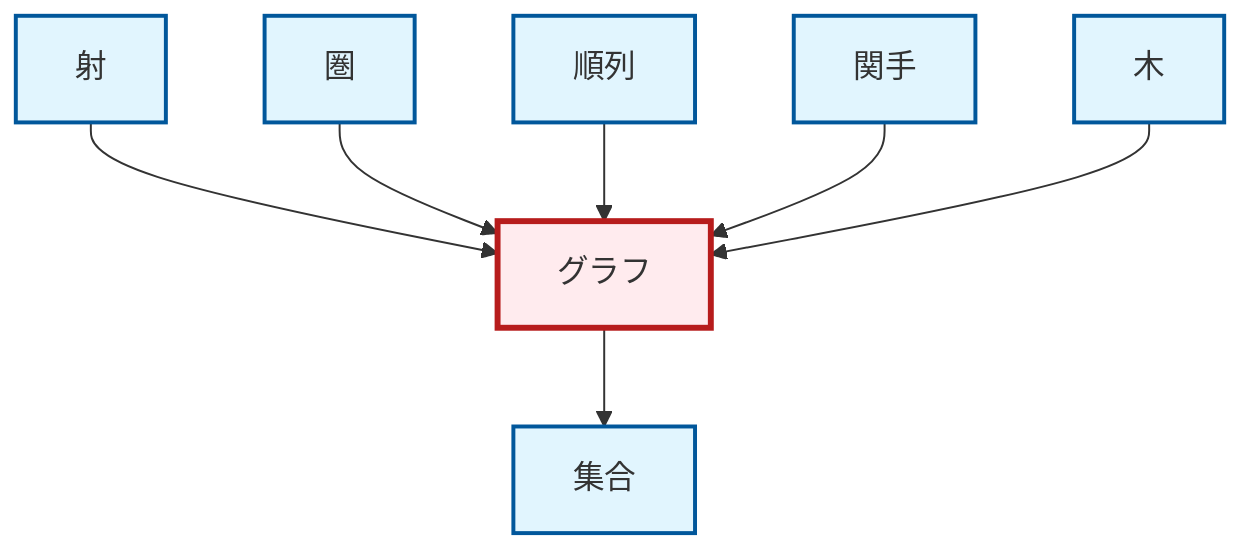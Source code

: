 graph TD
    classDef definition fill:#e1f5fe,stroke:#01579b,stroke-width:2px
    classDef theorem fill:#f3e5f5,stroke:#4a148c,stroke-width:2px
    classDef axiom fill:#fff3e0,stroke:#e65100,stroke-width:2px
    classDef example fill:#e8f5e9,stroke:#1b5e20,stroke-width:2px
    classDef current fill:#ffebee,stroke:#b71c1c,stroke-width:3px
    def-functor["関手"]:::definition
    def-morphism["射"]:::definition
    def-tree["木"]:::definition
    def-set["集合"]:::definition
    def-permutation["順列"]:::definition
    def-category["圏"]:::definition
    def-graph["グラフ"]:::definition
    def-morphism --> def-graph
    def-category --> def-graph
    def-permutation --> def-graph
    def-functor --> def-graph
    def-tree --> def-graph
    def-graph --> def-set
    class def-graph current